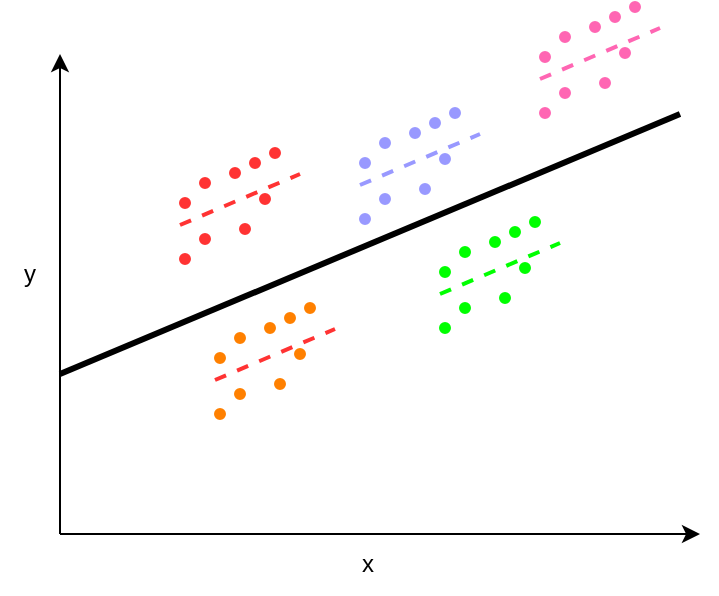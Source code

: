 <mxfile version="21.7.4" type="device">
  <diagram name="Page-1" id="x4vbKQXb-akzIdNosScI">
    <mxGraphModel dx="489" dy="309" grid="1" gridSize="10" guides="1" tooltips="1" connect="1" arrows="1" fold="1" page="1" pageScale="1" pageWidth="2339" pageHeight="3300" math="0" shadow="0">
      <root>
        <mxCell id="0" />
        <mxCell id="1" parent="0" />
        <mxCell id="kdvC2gsETewgO_pyv8T_-1" value="" style="endArrow=classic;html=1;rounded=0;" parent="1" edge="1">
          <mxGeometry width="50" height="50" relative="1" as="geometry">
            <mxPoint x="920" y="400" as="sourcePoint" />
            <mxPoint x="920" y="160" as="targetPoint" />
          </mxGeometry>
        </mxCell>
        <mxCell id="kdvC2gsETewgO_pyv8T_-2" value="" style="endArrow=classic;html=1;rounded=0;" parent="1" edge="1">
          <mxGeometry width="50" height="50" relative="1" as="geometry">
            <mxPoint x="920" y="400" as="sourcePoint" />
            <mxPoint x="1240" y="400" as="targetPoint" />
          </mxGeometry>
        </mxCell>
        <mxCell id="kdvC2gsETewgO_pyv8T_-43" value="" style="endArrow=none;html=1;rounded=0;strokeWidth=2;dashed=1;strokeColor=#FF3333;" parent="1" edge="1">
          <mxGeometry width="50" height="50" relative="1" as="geometry">
            <mxPoint x="980" y="245.5" as="sourcePoint" />
            <mxPoint x="1040" y="220" as="targetPoint" />
          </mxGeometry>
        </mxCell>
        <mxCell id="kdvC2gsETewgO_pyv8T_-44" value="" style="ellipse;whiteSpace=wrap;html=1;aspect=fixed;fillColor=#FF3333;direction=west;container=0;strokeColor=#FF3333;" parent="1" vertex="1">
          <mxGeometry x="980" y="260" width="5" height="5" as="geometry" />
        </mxCell>
        <mxCell id="kdvC2gsETewgO_pyv8T_-45" value="" style="ellipse;whiteSpace=wrap;html=1;aspect=fixed;fillColor=#FF3333;container=0;strokeColor=#FF3333;" parent="1" vertex="1">
          <mxGeometry x="990" y="250" width="5" height="5" as="geometry" />
        </mxCell>
        <mxCell id="kdvC2gsETewgO_pyv8T_-46" value="" style="ellipse;whiteSpace=wrap;html=1;aspect=fixed;fillColor=#FF3333;container=0;strokeColor=#FF3333;" parent="1" vertex="1">
          <mxGeometry x="1010" y="245" width="5" height="5" as="geometry" />
        </mxCell>
        <mxCell id="kdvC2gsETewgO_pyv8T_-47" value="" style="ellipse;whiteSpace=wrap;html=1;aspect=fixed;fillColor=#FF3333;container=0;strokeColor=#FF3333;" parent="1" vertex="1">
          <mxGeometry x="1005" y="217" width="5" height="5" as="geometry" />
        </mxCell>
        <mxCell id="kdvC2gsETewgO_pyv8T_-48" value="" style="ellipse;whiteSpace=wrap;html=1;aspect=fixed;fillColor=#FF3333;container=0;strokeColor=#FF3333;" parent="1" vertex="1">
          <mxGeometry x="1015" y="212" width="5" height="5" as="geometry" />
        </mxCell>
        <mxCell id="kdvC2gsETewgO_pyv8T_-49" value="" style="ellipse;whiteSpace=wrap;html=1;aspect=fixed;fillColor=#FF3333;container=0;strokeColor=#FF3333;" parent="1" vertex="1">
          <mxGeometry x="1020" y="230" width="5" height="5" as="geometry" />
        </mxCell>
        <mxCell id="kdvC2gsETewgO_pyv8T_-50" value="" style="ellipse;whiteSpace=wrap;html=1;aspect=fixed;fillColor=#FF3333;container=0;strokeColor=#FF3333;" parent="1" vertex="1">
          <mxGeometry x="1025" y="207" width="5" height="5" as="geometry" />
        </mxCell>
        <mxCell id="kdvC2gsETewgO_pyv8T_-51" value="" style="ellipse;whiteSpace=wrap;html=1;aspect=fixed;fillColor=#FF3333;direction=south;container=0;strokeColor=#FF3333;" parent="1" vertex="1">
          <mxGeometry x="980" y="232" width="5" height="5" as="geometry" />
        </mxCell>
        <mxCell id="kdvC2gsETewgO_pyv8T_-52" value="" style="ellipse;whiteSpace=wrap;html=1;aspect=fixed;fillColor=#FF3333;container=0;strokeColor=#FF3333;" parent="1" vertex="1">
          <mxGeometry x="990" y="222" width="5" height="5" as="geometry" />
        </mxCell>
        <mxCell id="kdvC2gsETewgO_pyv8T_-53" value="" style="endArrow=none;html=1;rounded=0;strokeWidth=3;" parent="1" edge="1">
          <mxGeometry width="50" height="50" relative="1" as="geometry">
            <mxPoint x="1230" y="190" as="sourcePoint" />
            <mxPoint x="920" y="320" as="targetPoint" />
          </mxGeometry>
        </mxCell>
        <mxCell id="kdvC2gsETewgO_pyv8T_-54" value="x" style="text;html=1;strokeColor=none;fillColor=none;align=center;verticalAlign=middle;whiteSpace=wrap;rounded=0;" parent="1" vertex="1">
          <mxGeometry x="1044" y="400" width="60" height="30" as="geometry" />
        </mxCell>
        <mxCell id="kdvC2gsETewgO_pyv8T_-55" value="y" style="text;html=1;strokeColor=none;fillColor=none;align=center;verticalAlign=middle;whiteSpace=wrap;rounded=0;" parent="1" vertex="1">
          <mxGeometry x="890" y="254.5" width="30" height="30" as="geometry" />
        </mxCell>
        <mxCell id="df71JoKYN2nZ6GT23VR3-2" value="" style="endArrow=none;html=1;rounded=0;strokeWidth=2;dashed=1;strokeColor=#9999FF;" edge="1" parent="1">
          <mxGeometry width="50" height="50" relative="1" as="geometry">
            <mxPoint x="1070" y="225.5" as="sourcePoint" />
            <mxPoint x="1130" y="200" as="targetPoint" />
          </mxGeometry>
        </mxCell>
        <mxCell id="df71JoKYN2nZ6GT23VR3-3" value="" style="ellipse;whiteSpace=wrap;html=1;aspect=fixed;fillColor=#9999FF;direction=south;container=0;strokeColor=#9999FF;" vertex="1" parent="1">
          <mxGeometry x="1070" y="240" width="5" height="5" as="geometry" />
        </mxCell>
        <mxCell id="df71JoKYN2nZ6GT23VR3-4" value="" style="ellipse;whiteSpace=wrap;html=1;aspect=fixed;fillColor=#9999FF;container=0;strokeColor=#9999FF;" vertex="1" parent="1">
          <mxGeometry x="1080" y="230" width="5" height="5" as="geometry" />
        </mxCell>
        <mxCell id="df71JoKYN2nZ6GT23VR3-5" value="" style="ellipse;whiteSpace=wrap;html=1;aspect=fixed;fillColor=#9999FF;container=0;strokeColor=#9999FF;" vertex="1" parent="1">
          <mxGeometry x="1100" y="225" width="5" height="5" as="geometry" />
        </mxCell>
        <mxCell id="df71JoKYN2nZ6GT23VR3-6" value="" style="ellipse;whiteSpace=wrap;html=1;aspect=fixed;fillColor=#9999FF;container=0;strokeColor=#9999FF;" vertex="1" parent="1">
          <mxGeometry x="1095" y="197" width="5" height="5" as="geometry" />
        </mxCell>
        <mxCell id="df71JoKYN2nZ6GT23VR3-7" value="" style="ellipse;whiteSpace=wrap;html=1;aspect=fixed;fillColor=#9999FF;container=0;strokeColor=#9999FF;" vertex="1" parent="1">
          <mxGeometry x="1105" y="192" width="5" height="5" as="geometry" />
        </mxCell>
        <mxCell id="df71JoKYN2nZ6GT23VR3-8" value="" style="ellipse;whiteSpace=wrap;html=1;aspect=fixed;fillColor=#9999FF;container=0;strokeColor=#9999FF;" vertex="1" parent="1">
          <mxGeometry x="1110" y="210" width="5" height="5" as="geometry" />
        </mxCell>
        <mxCell id="df71JoKYN2nZ6GT23VR3-9" value="" style="ellipse;whiteSpace=wrap;html=1;aspect=fixed;fillColor=#9999FF;container=0;strokeColor=#9999FF;" vertex="1" parent="1">
          <mxGeometry x="1115" y="187" width="5" height="5" as="geometry" />
        </mxCell>
        <mxCell id="df71JoKYN2nZ6GT23VR3-10" value="" style="ellipse;whiteSpace=wrap;html=1;aspect=fixed;fillColor=#9999FF;direction=west;container=0;strokeColor=#9999FF;" vertex="1" parent="1">
          <mxGeometry x="1070" y="212" width="5" height="5" as="geometry" />
        </mxCell>
        <mxCell id="df71JoKYN2nZ6GT23VR3-11" value="" style="ellipse;whiteSpace=wrap;html=1;aspect=fixed;fillColor=#9999FF;container=0;strokeColor=#9999FF;" vertex="1" parent="1">
          <mxGeometry x="1080" y="202" width="5" height="5" as="geometry" />
        </mxCell>
        <mxCell id="df71JoKYN2nZ6GT23VR3-12" value="" style="endArrow=none;html=1;rounded=0;strokeWidth=2;dashed=1;strokeColor=#FF3333;" edge="1" parent="1">
          <mxGeometry width="50" height="50" relative="1" as="geometry">
            <mxPoint x="997.5" y="323" as="sourcePoint" />
            <mxPoint x="1057.5" y="297.5" as="targetPoint" />
          </mxGeometry>
        </mxCell>
        <mxCell id="df71JoKYN2nZ6GT23VR3-13" value="" style="ellipse;whiteSpace=wrap;html=1;aspect=fixed;fillColor=#FF8000;direction=south;container=0;strokeColor=#FF8000;" vertex="1" parent="1">
          <mxGeometry x="997.5" y="337.5" width="5" height="5" as="geometry" />
        </mxCell>
        <mxCell id="df71JoKYN2nZ6GT23VR3-14" value="" style="ellipse;whiteSpace=wrap;html=1;aspect=fixed;fillColor=#FF8000;container=0;strokeColor=#FF8000;" vertex="1" parent="1">
          <mxGeometry x="1007.5" y="327.5" width="5" height="5" as="geometry" />
        </mxCell>
        <mxCell id="df71JoKYN2nZ6GT23VR3-15" value="" style="ellipse;whiteSpace=wrap;html=1;aspect=fixed;fillColor=#FF8000;container=0;strokeColor=#FF8000;" vertex="1" parent="1">
          <mxGeometry x="1027.5" y="322.5" width="5" height="5" as="geometry" />
        </mxCell>
        <mxCell id="df71JoKYN2nZ6GT23VR3-16" value="" style="ellipse;whiteSpace=wrap;html=1;aspect=fixed;fillColor=#FF8000;container=0;strokeColor=#FF8000;" vertex="1" parent="1">
          <mxGeometry x="1022.5" y="294.5" width="5" height="5" as="geometry" />
        </mxCell>
        <mxCell id="df71JoKYN2nZ6GT23VR3-17" value="" style="ellipse;whiteSpace=wrap;html=1;aspect=fixed;fillColor=#FF8000;container=0;strokeColor=#FF8000;" vertex="1" parent="1">
          <mxGeometry x="1032.5" y="289.5" width="5" height="5" as="geometry" />
        </mxCell>
        <mxCell id="df71JoKYN2nZ6GT23VR3-18" value="" style="ellipse;whiteSpace=wrap;html=1;aspect=fixed;fillColor=#FF8000;container=0;strokeColor=#FF8000;" vertex="1" parent="1">
          <mxGeometry x="1037.5" y="307.5" width="5" height="5" as="geometry" />
        </mxCell>
        <mxCell id="df71JoKYN2nZ6GT23VR3-19" value="" style="ellipse;whiteSpace=wrap;html=1;aspect=fixed;fillColor=#FF8000;container=0;strokeColor=#FF8000;" vertex="1" parent="1">
          <mxGeometry x="1042.5" y="284.5" width="5" height="5" as="geometry" />
        </mxCell>
        <mxCell id="df71JoKYN2nZ6GT23VR3-20" value="" style="ellipse;whiteSpace=wrap;html=1;aspect=fixed;fillColor=#FF8000;direction=south;container=0;strokeColor=#FF8000;" vertex="1" parent="1">
          <mxGeometry x="997.5" y="309.5" width="5" height="5" as="geometry" />
        </mxCell>
        <mxCell id="df71JoKYN2nZ6GT23VR3-21" value="" style="ellipse;whiteSpace=wrap;html=1;aspect=fixed;fillColor=#FF8000;container=0;strokeColor=#FF8000;" vertex="1" parent="1">
          <mxGeometry x="1007.5" y="299.5" width="5" height="5" as="geometry" />
        </mxCell>
        <mxCell id="df71JoKYN2nZ6GT23VR3-22" value="" style="endArrow=none;html=1;rounded=0;strokeWidth=2;dashed=1;strokeColor=#00FF00;" edge="1" parent="1">
          <mxGeometry width="50" height="50" relative="1" as="geometry">
            <mxPoint x="1110" y="280" as="sourcePoint" />
            <mxPoint x="1170" y="254.5" as="targetPoint" />
          </mxGeometry>
        </mxCell>
        <mxCell id="df71JoKYN2nZ6GT23VR3-23" value="" style="ellipse;whiteSpace=wrap;html=1;aspect=fixed;fillColor=#00FF00;direction=south;container=0;strokeColor=#00FF00;" vertex="1" parent="1">
          <mxGeometry x="1110" y="294.5" width="5" height="5" as="geometry" />
        </mxCell>
        <mxCell id="df71JoKYN2nZ6GT23VR3-24" value="" style="ellipse;whiteSpace=wrap;html=1;aspect=fixed;fillColor=#00FF00;container=0;strokeColor=#00FF00;" vertex="1" parent="1">
          <mxGeometry x="1120" y="284.5" width="5" height="5" as="geometry" />
        </mxCell>
        <mxCell id="df71JoKYN2nZ6GT23VR3-25" value="" style="ellipse;whiteSpace=wrap;html=1;aspect=fixed;fillColor=#00FF00;container=0;strokeColor=#00FF00;" vertex="1" parent="1">
          <mxGeometry x="1140" y="279.5" width="5" height="5" as="geometry" />
        </mxCell>
        <mxCell id="df71JoKYN2nZ6GT23VR3-26" value="" style="ellipse;whiteSpace=wrap;html=1;aspect=fixed;fillColor=#00FF00;container=0;strokeColor=#00FF00;" vertex="1" parent="1">
          <mxGeometry x="1135" y="251.5" width="5" height="5" as="geometry" />
        </mxCell>
        <mxCell id="df71JoKYN2nZ6GT23VR3-27" value="" style="ellipse;whiteSpace=wrap;html=1;aspect=fixed;fillColor=#00FF00;container=0;strokeColor=#00FF00;" vertex="1" parent="1">
          <mxGeometry x="1145" y="246.5" width="5" height="5" as="geometry" />
        </mxCell>
        <mxCell id="df71JoKYN2nZ6GT23VR3-28" value="" style="ellipse;whiteSpace=wrap;html=1;aspect=fixed;fillColor=#00FF00;container=0;strokeColor=#00FF00;" vertex="1" parent="1">
          <mxGeometry x="1150" y="264.5" width="5" height="5" as="geometry" />
        </mxCell>
        <mxCell id="df71JoKYN2nZ6GT23VR3-29" value="" style="ellipse;whiteSpace=wrap;html=1;aspect=fixed;fillColor=#00FF00;container=0;strokeColor=#00FF00;" vertex="1" parent="1">
          <mxGeometry x="1155" y="241.5" width="5" height="5" as="geometry" />
        </mxCell>
        <mxCell id="df71JoKYN2nZ6GT23VR3-30" value="" style="ellipse;whiteSpace=wrap;html=1;aspect=fixed;fillColor=#00FF00;direction=south;container=0;strokeColor=#00FF00;" vertex="1" parent="1">
          <mxGeometry x="1110" y="266.5" width="5" height="5" as="geometry" />
        </mxCell>
        <mxCell id="df71JoKYN2nZ6GT23VR3-31" value="" style="ellipse;whiteSpace=wrap;html=1;aspect=fixed;fillColor=#00FF00;container=0;strokeColor=#00FF00;" vertex="1" parent="1">
          <mxGeometry x="1120" y="256.5" width="5" height="5" as="geometry" />
        </mxCell>
        <mxCell id="df71JoKYN2nZ6GT23VR3-32" value="" style="endArrow=none;html=1;rounded=0;strokeWidth=2;dashed=1;strokeColor=#FF66B3;" edge="1" parent="1">
          <mxGeometry width="50" height="50" relative="1" as="geometry">
            <mxPoint x="1160" y="172.5" as="sourcePoint" />
            <mxPoint x="1220" y="147" as="targetPoint" />
          </mxGeometry>
        </mxCell>
        <mxCell id="df71JoKYN2nZ6GT23VR3-33" value="" style="ellipse;whiteSpace=wrap;html=1;aspect=fixed;fillColor=#FF66B3;direction=south;container=0;strokeColor=#FF66B3;" vertex="1" parent="1">
          <mxGeometry x="1160" y="187" width="5" height="5" as="geometry" />
        </mxCell>
        <mxCell id="df71JoKYN2nZ6GT23VR3-34" value="" style="ellipse;whiteSpace=wrap;html=1;aspect=fixed;fillColor=#FF66B3;container=0;strokeColor=#FF66B3;" vertex="1" parent="1">
          <mxGeometry x="1170" y="177" width="5" height="5" as="geometry" />
        </mxCell>
        <mxCell id="df71JoKYN2nZ6GT23VR3-35" value="" style="ellipse;whiteSpace=wrap;html=1;aspect=fixed;fillColor=#FF66B3;container=0;strokeColor=#FF66B3;" vertex="1" parent="1">
          <mxGeometry x="1190" y="172" width="5" height="5" as="geometry" />
        </mxCell>
        <mxCell id="df71JoKYN2nZ6GT23VR3-36" value="" style="ellipse;whiteSpace=wrap;html=1;aspect=fixed;fillColor=#FF66B3;container=0;strokeColor=#FF66B3;" vertex="1" parent="1">
          <mxGeometry x="1185" y="144" width="5" height="5" as="geometry" />
        </mxCell>
        <mxCell id="df71JoKYN2nZ6GT23VR3-37" value="" style="ellipse;whiteSpace=wrap;html=1;aspect=fixed;fillColor=#FF66B3;container=0;strokeColor=#FF66B3;" vertex="1" parent="1">
          <mxGeometry x="1195" y="139" width="5" height="5" as="geometry" />
        </mxCell>
        <mxCell id="df71JoKYN2nZ6GT23VR3-38" value="" style="ellipse;whiteSpace=wrap;html=1;aspect=fixed;fillColor=#FF66B3;container=0;strokeColor=#FF66B3;" vertex="1" parent="1">
          <mxGeometry x="1200" y="157" width="5" height="5" as="geometry" />
        </mxCell>
        <mxCell id="df71JoKYN2nZ6GT23VR3-39" value="" style="ellipse;whiteSpace=wrap;html=1;aspect=fixed;fillColor=#FF66B3;container=0;strokeColor=#FF66B3;" vertex="1" parent="1">
          <mxGeometry x="1205" y="134" width="5" height="5" as="geometry" />
        </mxCell>
        <mxCell id="df71JoKYN2nZ6GT23VR3-40" value="" style="ellipse;whiteSpace=wrap;html=1;aspect=fixed;fillColor=#FF66B3;direction=south;container=0;strokeColor=#FF66B3;" vertex="1" parent="1">
          <mxGeometry x="1160" y="159" width="5" height="5" as="geometry" />
        </mxCell>
        <mxCell id="df71JoKYN2nZ6GT23VR3-41" value="" style="ellipse;whiteSpace=wrap;html=1;aspect=fixed;fillColor=#FF66B3;container=0;strokeColor=#FF66B3;" vertex="1" parent="1">
          <mxGeometry x="1170" y="149" width="5" height="5" as="geometry" />
        </mxCell>
      </root>
    </mxGraphModel>
  </diagram>
</mxfile>
